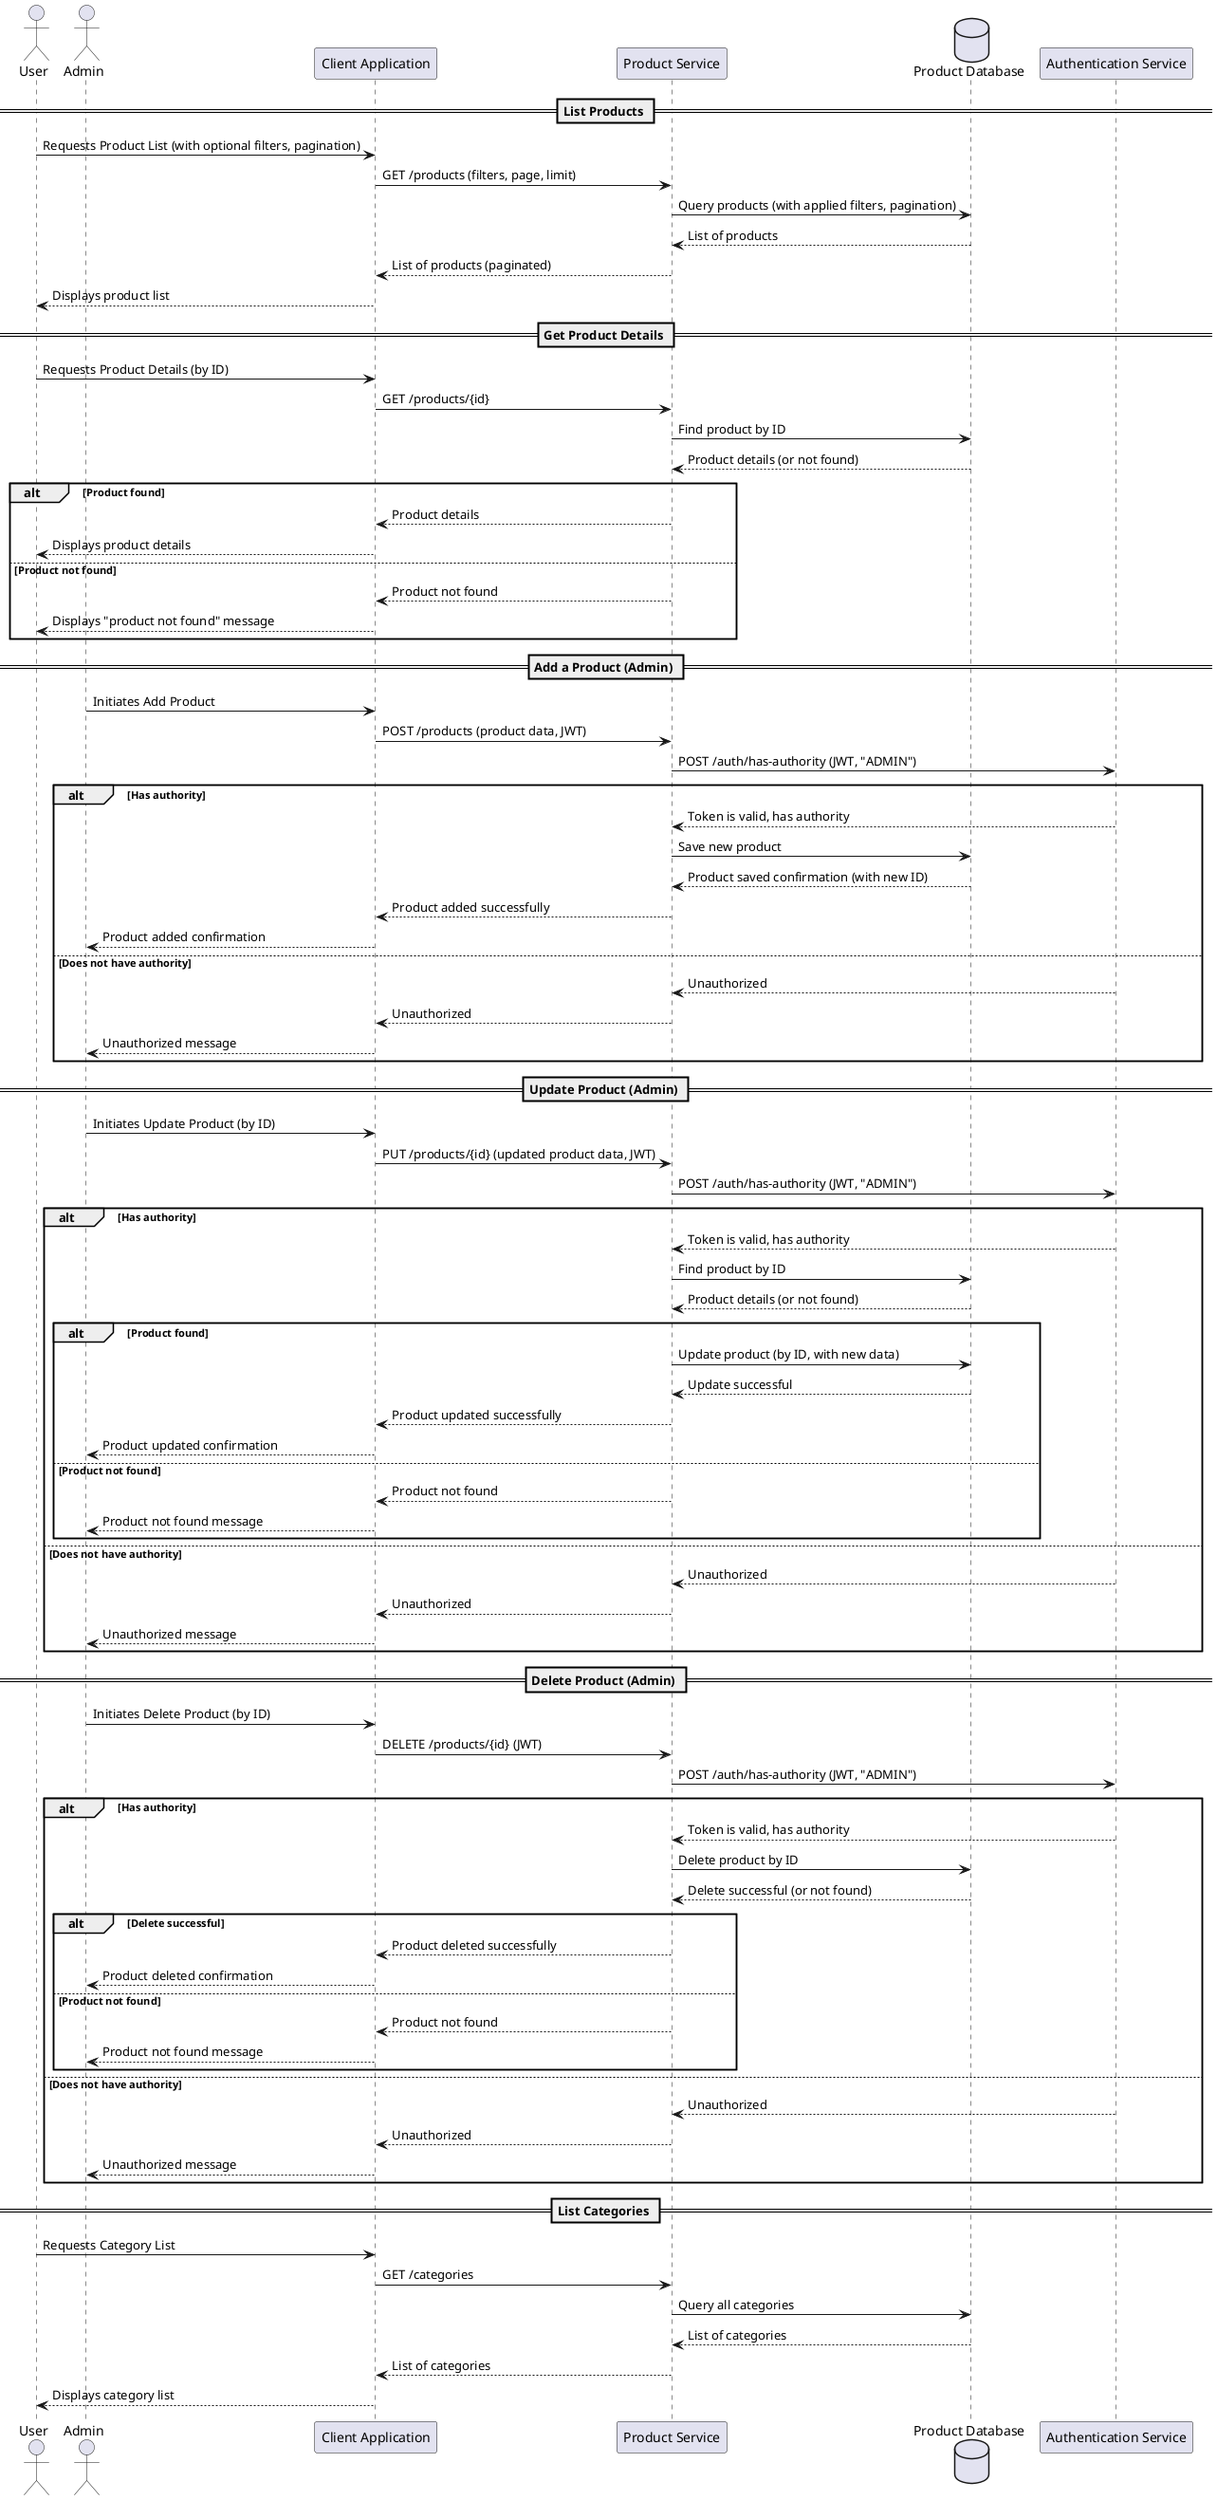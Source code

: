 @startuml product-flow
actor User
actor Admin
participant "Client Application" as Client
participant "Product Service" as ProductSvc
database "Product Database" as ProductDB
participant "Authentication Service" as AuthService


== List Products ==
User -> Client: Requests Product List (with optional filters, pagination)
Client -> ProductSvc: GET /products (filters, page, limit)
ProductSvc -> ProductDB: Query products (with applied filters, pagination)
ProductDB --> ProductSvc: List of products
ProductSvc --> Client: List of products (paginated)
Client --> User: Displays product list

== Get Product Details ==
User -> Client: Requests Product Details (by ID)
Client -> ProductSvc: GET /products/{id}
ProductSvc -> ProductDB: Find product by ID
ProductDB --> ProductSvc: Product details (or not found)
alt Product found
    ProductSvc --> Client: Product details
    Client --> User: Displays product details
else Product not found
    ProductSvc --> Client: Product not found
    Client --> User: Displays "product not found" message
end

== Add a Product (Admin) ==
Admin -> Client: Initiates Add Product
Client -> ProductSvc: POST /products (product data, JWT)
ProductSvc -> AuthService: POST /auth/has-authority (JWT, "ADMIN")
alt Has authority
    AuthService --> ProductSvc: Token is valid, has authority
    ProductSvc -> ProductDB: Save new product
    ProductDB --> ProductSvc: Product saved confirmation (with new ID)
    ProductSvc --> Client: Product added successfully
    Client --> Admin: Product added confirmation
else Does not have authority
    AuthService --> ProductSvc: Unauthorized
    ProductSvc --> Client: Unauthorized
    Client --> Admin: Unauthorized message
end

== Update Product (Admin) ==
Admin -> Client: Initiates Update Product (by ID)
Client -> ProductSvc: PUT /products/{id} (updated product data, JWT)
ProductSvc -> AuthService: POST /auth/has-authority (JWT, "ADMIN")
alt Has authority
    AuthService --> ProductSvc: Token is valid, has authority
    ProductSvc -> ProductDB: Find product by ID
    ProductDB --> ProductSvc: Product details (or not found)
    alt Product found
        ProductSvc -> ProductDB: Update product (by ID, with new data)
        ProductDB --> ProductSvc: Update successful
        ProductSvc --> Client: Product updated successfully
        Client --> Admin: Product updated confirmation
    else Product not found
        ProductSvc --> Client: Product not found
        Client --> Admin: Product not found message
    end
else Does not have authority
    AuthService --> ProductSvc: Unauthorized
    ProductSvc --> Client: Unauthorized
    Client --> Admin: Unauthorized message
end

== Delete Product (Admin) ==
Admin -> Client: Initiates Delete Product (by ID)
Client -> ProductSvc: DELETE /products/{id} (JWT)
ProductSvc -> AuthService: POST /auth/has-authority (JWT, "ADMIN")
alt Has authority
    AuthService --> ProductSvc: Token is valid, has authority
    ProductSvc -> ProductDB: Delete product by ID
    ProductDB --> ProductSvc: Delete successful (or not found)
    alt Delete successful
        ProductSvc --> Client: Product deleted successfully
        Client --> Admin: Product deleted confirmation
    else Product not found
        ProductSvc --> Client: Product not found
        Client --> Admin: Product not found message
    end
else Does not have authority
    AuthService --> ProductSvc: Unauthorized
    ProductSvc --> Client: Unauthorized
    Client --> Admin: Unauthorized message
end

== List Categories ==
User -> Client: Requests Category List
Client -> ProductSvc: GET /categories
ProductSvc -> ProductDB: Query all categories
ProductDB --> ProductSvc: List of categories
ProductSvc --> Client: List of categories
Client --> User: Displays category list


@enduml